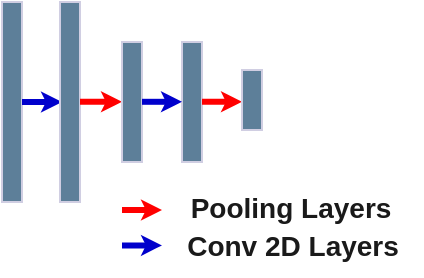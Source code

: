 <mxfile version="23.1.6" type="github">
  <diagram name="Page-1" id="uZK9327AV0016ZpJjVy3">
    <mxGraphModel dx="806" dy="448" grid="1" gridSize="10" guides="1" tooltips="1" connect="1" arrows="1" fold="1" page="1" pageScale="1" pageWidth="850" pageHeight="1100" math="0" shadow="0">
      <root>
        <mxCell id="0" />
        <mxCell id="1" parent="0" />
        <mxCell id="M9L6pNPGlUKi8NMRrrMQ-1" value="Pooling Layers" style="text;html=1;align=center;verticalAlign=middle;resizable=0;points=[];autosize=1;strokeColor=none;fillColor=none;fontColor=#1A1A1A;fontSize=14;fontStyle=1" vertex="1" parent="1">
          <mxGeometry x="414" y="218" width="120" height="30" as="geometry" />
        </mxCell>
        <mxCell id="M9L6pNPGlUKi8NMRrrMQ-2" value="Conv 2D Layers" style="text;html=1;align=center;verticalAlign=middle;resizable=0;points=[];autosize=1;strokeColor=none;fillColor=none;fontColor=#1A1A1A;fontSize=14;fontStyle=1" vertex="1" parent="1">
          <mxGeometry x="410" y="237" width="130" height="30" as="geometry" />
        </mxCell>
        <mxCell id="M9L6pNPGlUKi8NMRrrMQ-3" value="" style="whiteSpace=wrap;html=1;labelBackgroundColor=none;fillColor=#5D7F99;strokeColor=#D0CEE2;fontColor=#1A1A1A;" vertex="1" parent="1">
          <mxGeometry x="330" y="130" width="10" height="100" as="geometry" />
        </mxCell>
        <mxCell id="M9L6pNPGlUKi8NMRrrMQ-4" style="edgeStyle=orthogonalEdgeStyle;rounded=0;orthogonalLoop=1;jettySize=auto;html=1;exitX=0.5;exitY=0;exitDx=0;exitDy=0;strokeColor=#0000CC;fontColor=#1A1A1A;strokeWidth=3;endSize=1;" edge="1" parent="1">
          <mxGeometry relative="1" as="geometry">
            <mxPoint x="340" y="180" as="sourcePoint" />
            <mxPoint x="360" y="180" as="targetPoint" />
          </mxGeometry>
        </mxCell>
        <mxCell id="M9L6pNPGlUKi8NMRrrMQ-5" value="" style="whiteSpace=wrap;html=1;labelBackgroundColor=none;fillColor=#5D7F99;strokeColor=#D0CEE2;fontColor=#1A1A1A;" vertex="1" parent="1">
          <mxGeometry x="359" y="130" width="10" height="100" as="geometry" />
        </mxCell>
        <mxCell id="M9L6pNPGlUKi8NMRrrMQ-6" style="edgeStyle=orthogonalEdgeStyle;rounded=0;orthogonalLoop=1;jettySize=auto;html=1;exitX=0.5;exitY=0;exitDx=0;exitDy=0;strokeColor=#FF0000;fontColor=#1A1A1A;strokeWidth=3;endSize=1;" edge="1" parent="1">
          <mxGeometry relative="1" as="geometry">
            <mxPoint x="369" y="179.92" as="sourcePoint" />
            <mxPoint x="390" y="180" as="targetPoint" />
          </mxGeometry>
        </mxCell>
        <mxCell id="M9L6pNPGlUKi8NMRrrMQ-7" value="" style="whiteSpace=wrap;html=1;labelBackgroundColor=none;fillColor=#5D7F99;strokeColor=#D0CEE2;fontColor=#1A1A1A;" vertex="1" parent="1">
          <mxGeometry x="390" y="150" width="10" height="60" as="geometry" />
        </mxCell>
        <mxCell id="M9L6pNPGlUKi8NMRrrMQ-8" value="" style="whiteSpace=wrap;html=1;labelBackgroundColor=none;fillColor=#5D7F99;strokeColor=#D0CEE2;fontColor=#1A1A1A;" vertex="1" parent="1">
          <mxGeometry x="420" y="150" width="10" height="60" as="geometry" />
        </mxCell>
        <mxCell id="M9L6pNPGlUKi8NMRrrMQ-9" style="edgeStyle=orthogonalEdgeStyle;rounded=0;orthogonalLoop=1;jettySize=auto;html=1;exitX=0.5;exitY=0;exitDx=0;exitDy=0;strokeColor=#0000CC;fontColor=#1A1A1A;strokeWidth=3;endSize=1;" edge="1" parent="1">
          <mxGeometry relative="1" as="geometry">
            <mxPoint x="400" y="179.9" as="sourcePoint" />
            <mxPoint x="420" y="180" as="targetPoint" />
          </mxGeometry>
        </mxCell>
        <mxCell id="M9L6pNPGlUKi8NMRrrMQ-10" style="edgeStyle=orthogonalEdgeStyle;rounded=0;orthogonalLoop=1;jettySize=auto;html=1;exitX=0.5;exitY=0;exitDx=0;exitDy=0;strokeColor=#FF0000;fontColor=#1A1A1A;strokeWidth=3;endSize=1;" edge="1" parent="1">
          <mxGeometry relative="1" as="geometry">
            <mxPoint x="430" y="179.88" as="sourcePoint" />
            <mxPoint x="450" y="180" as="targetPoint" />
          </mxGeometry>
        </mxCell>
        <mxCell id="M9L6pNPGlUKi8NMRrrMQ-11" value="" style="whiteSpace=wrap;html=1;labelBackgroundColor=none;fillColor=#5D7F99;strokeColor=#D0CEE2;fontColor=#1A1A1A;" vertex="1" parent="1">
          <mxGeometry x="450" y="164" width="10" height="30" as="geometry" />
        </mxCell>
        <mxCell id="M9L6pNPGlUKi8NMRrrMQ-12" style="edgeStyle=orthogonalEdgeStyle;rounded=0;orthogonalLoop=1;jettySize=auto;html=1;exitX=0.5;exitY=0;exitDx=0;exitDy=0;strokeColor=#FF0000;fontColor=#1A1A1A;strokeWidth=3;endSize=1;" edge="1" parent="1">
          <mxGeometry relative="1" as="geometry">
            <mxPoint x="390" y="234" as="sourcePoint" />
            <mxPoint x="410" y="234.12" as="targetPoint" />
          </mxGeometry>
        </mxCell>
        <mxCell id="M9L6pNPGlUKi8NMRrrMQ-13" style="edgeStyle=orthogonalEdgeStyle;rounded=0;orthogonalLoop=1;jettySize=auto;html=1;exitX=0.5;exitY=0;exitDx=0;exitDy=0;strokeColor=#0000CC;fontColor=#1A1A1A;strokeWidth=3;endSize=1;" edge="1" parent="1">
          <mxGeometry relative="1" as="geometry">
            <mxPoint x="390" y="251.71" as="sourcePoint" />
            <mxPoint x="410" y="251.81" as="targetPoint" />
          </mxGeometry>
        </mxCell>
      </root>
    </mxGraphModel>
  </diagram>
</mxfile>
